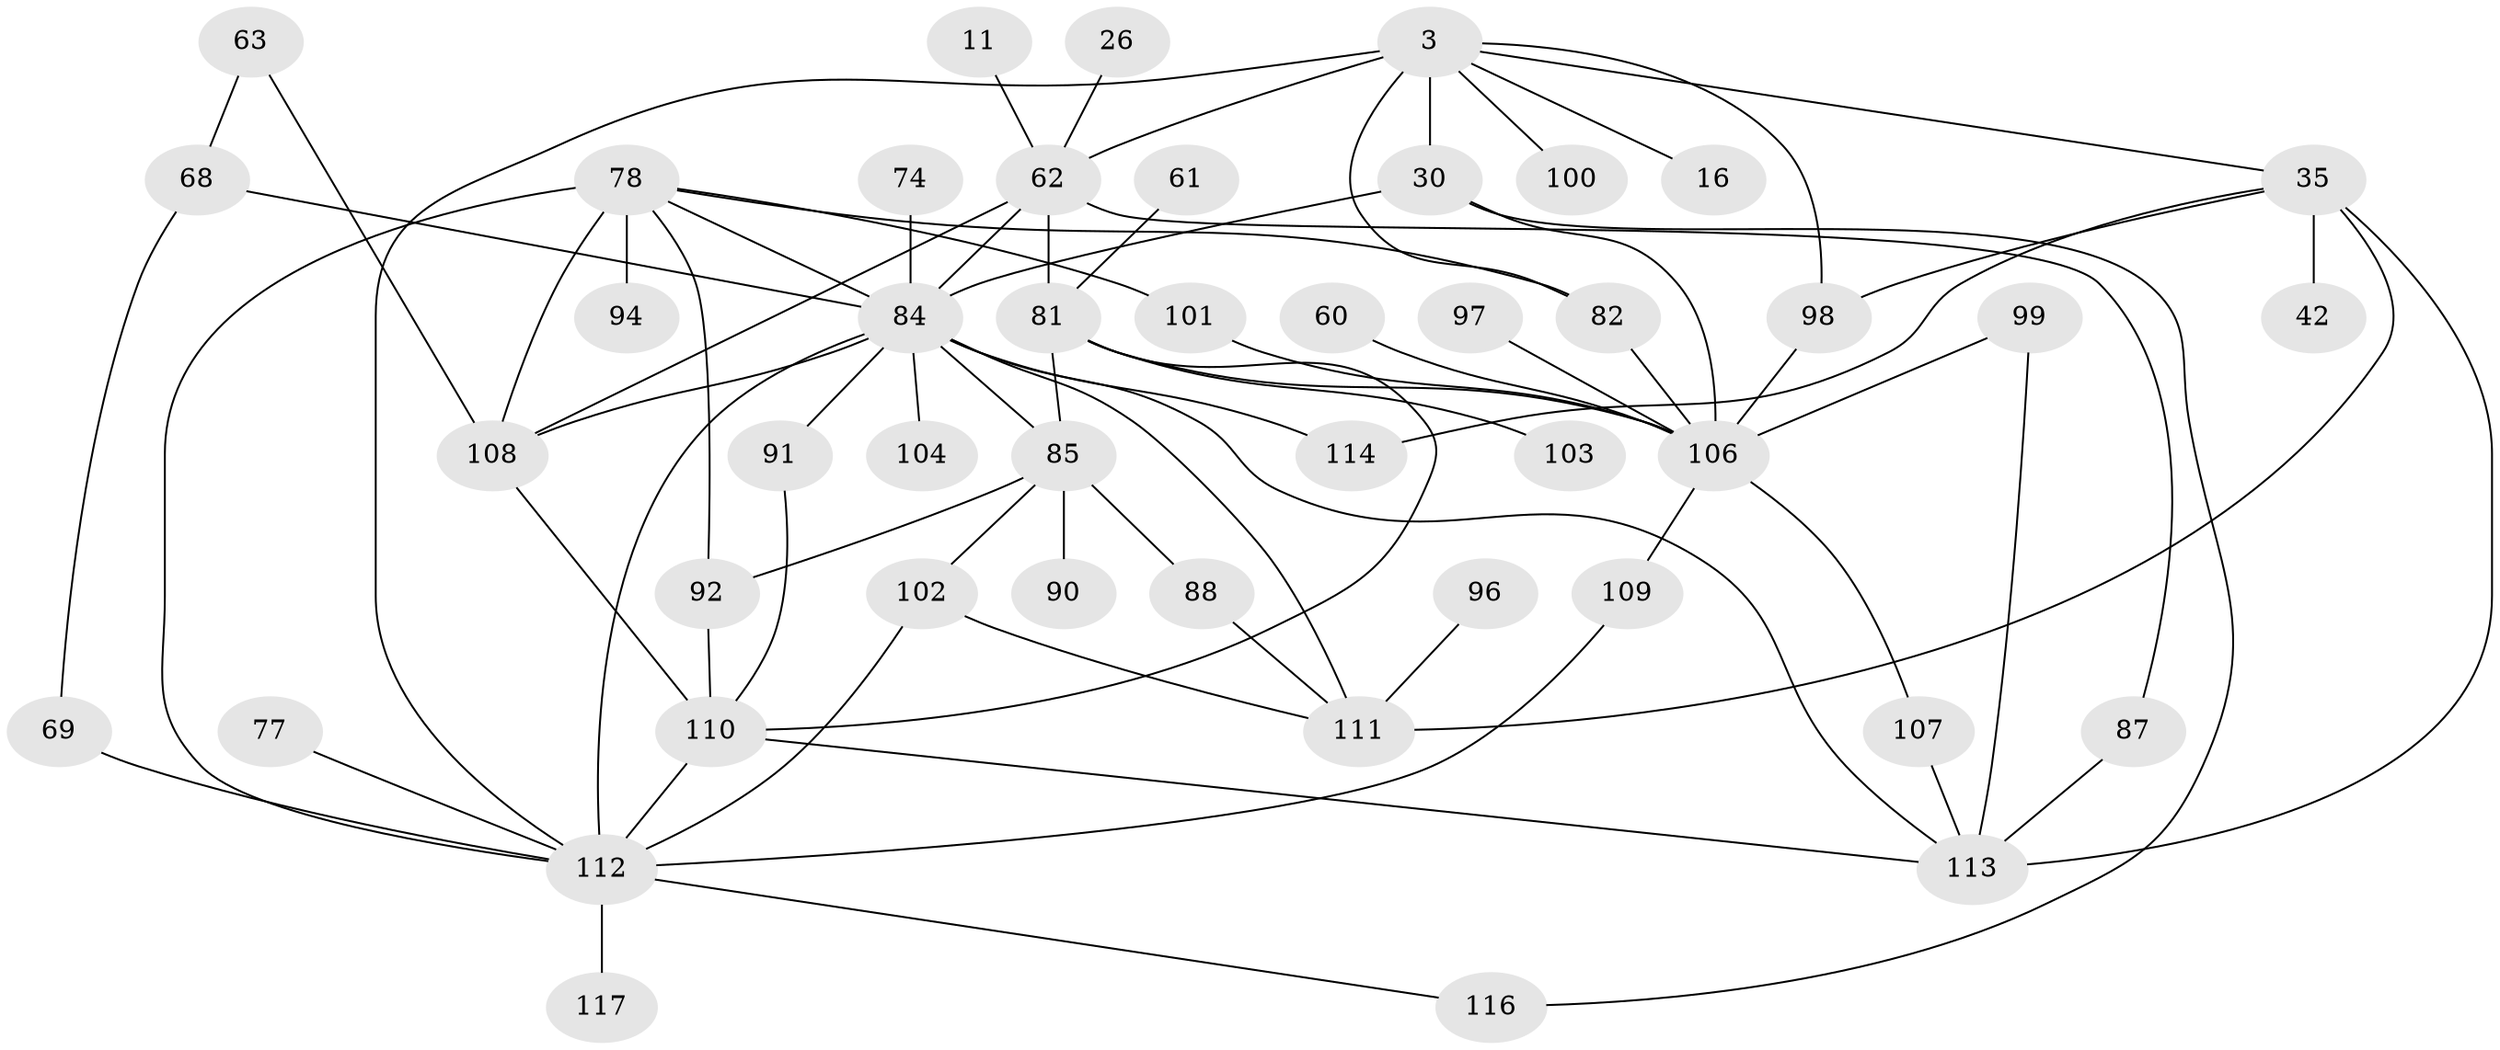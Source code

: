 // original degree distribution, {7: 0.02564102564102564, 8: 0.008547008547008548, 4: 0.15384615384615385, 6: 0.017094017094017096, 5: 0.09401709401709402, 1: 0.1452991452991453, 2: 0.3418803418803419, 3: 0.21367521367521367}
// Generated by graph-tools (version 1.1) at 2025/45/03/04/25 21:45:53]
// undirected, 46 vertices, 76 edges
graph export_dot {
graph [start="1"]
  node [color=gray90,style=filled];
  3 [super="+2"];
  11;
  16;
  26;
  30 [super="+17"];
  35 [super="+6"];
  42;
  60;
  61 [super="+12"];
  62 [super="+5+23"];
  63 [super="+34"];
  68 [super="+50"];
  69;
  74;
  77;
  78 [super="+41"];
  81 [super="+7"];
  82 [super="+43+67"];
  84 [super="+15+75"];
  85 [super="+59"];
  87;
  88 [super="+66"];
  90;
  91;
  92 [super="+44"];
  94;
  96;
  97;
  98 [super="+21"];
  99;
  100;
  101;
  102 [super="+89"];
  103;
  104;
  106 [super="+71+22+95+83+72"];
  107;
  108 [super="+73"];
  109;
  110 [super="+76+80+70+105+65+79"];
  111 [super="+49"];
  112 [super="+93+53"];
  113 [super="+52"];
  114 [super="+45"];
  116 [super="+115"];
  117;
  3 -- 16;
  3 -- 100;
  3 -- 30 [weight=2];
  3 -- 35;
  3 -- 98 [weight=2];
  3 -- 62 [weight=2];
  3 -- 82;
  3 -- 112 [weight=3];
  11 -- 62;
  26 -- 62;
  30 -- 84;
  30 -- 106 [weight=3];
  30 -- 116;
  35 -- 42;
  35 -- 113 [weight=2];
  35 -- 98 [weight=2];
  35 -- 111 [weight=2];
  35 -- 114;
  60 -- 106;
  61 -- 81;
  62 -- 81 [weight=2];
  62 -- 87;
  62 -- 84;
  62 -- 108 [weight=2];
  63 -- 108;
  63 -- 68;
  68 -- 84 [weight=2];
  68 -- 69;
  69 -- 112;
  74 -- 84;
  77 -- 112;
  78 -- 108 [weight=3];
  78 -- 82;
  78 -- 84 [weight=2];
  78 -- 101;
  78 -- 94 [weight=2];
  78 -- 92;
  78 -- 112;
  81 -- 103;
  81 -- 85;
  81 -- 106 [weight=2];
  81 -- 110;
  82 -- 106;
  84 -- 114;
  84 -- 85 [weight=2];
  84 -- 104;
  84 -- 113 [weight=2];
  84 -- 91;
  84 -- 111;
  84 -- 108;
  84 -- 112 [weight=2];
  85 -- 90;
  85 -- 92;
  85 -- 88;
  85 -- 102;
  87 -- 113;
  88 -- 111;
  91 -- 110;
  92 -- 110;
  96 -- 111;
  97 -- 106;
  98 -- 106;
  99 -- 113;
  99 -- 106;
  101 -- 106;
  102 -- 112 [weight=2];
  102 -- 111;
  106 -- 109;
  106 -- 107;
  107 -- 113;
  108 -- 110;
  109 -- 112;
  110 -- 112 [weight=2];
  110 -- 113;
  112 -- 117;
  112 -- 116;
}
